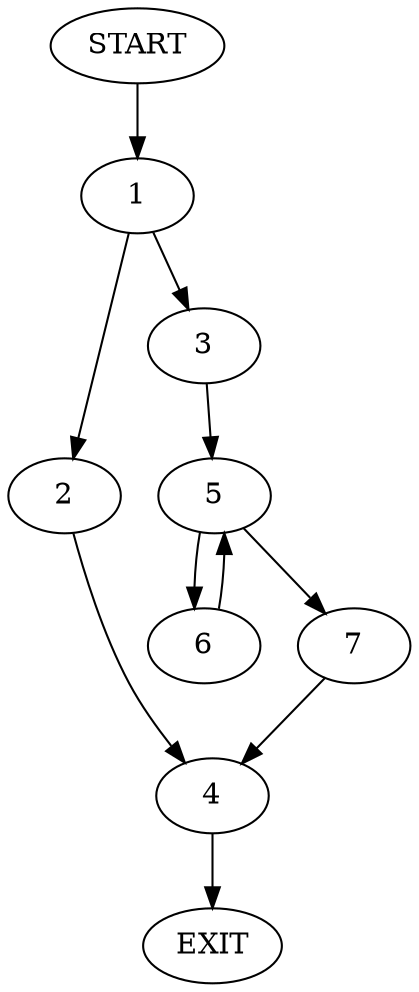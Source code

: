 digraph {
0 [label="START"]
8 [label="EXIT"]
0 -> 1
1 -> 2
1 -> 3
2 -> 4
3 -> 5
4 -> 8
5 -> 6
5 -> 7
7 -> 4
6 -> 5
}
